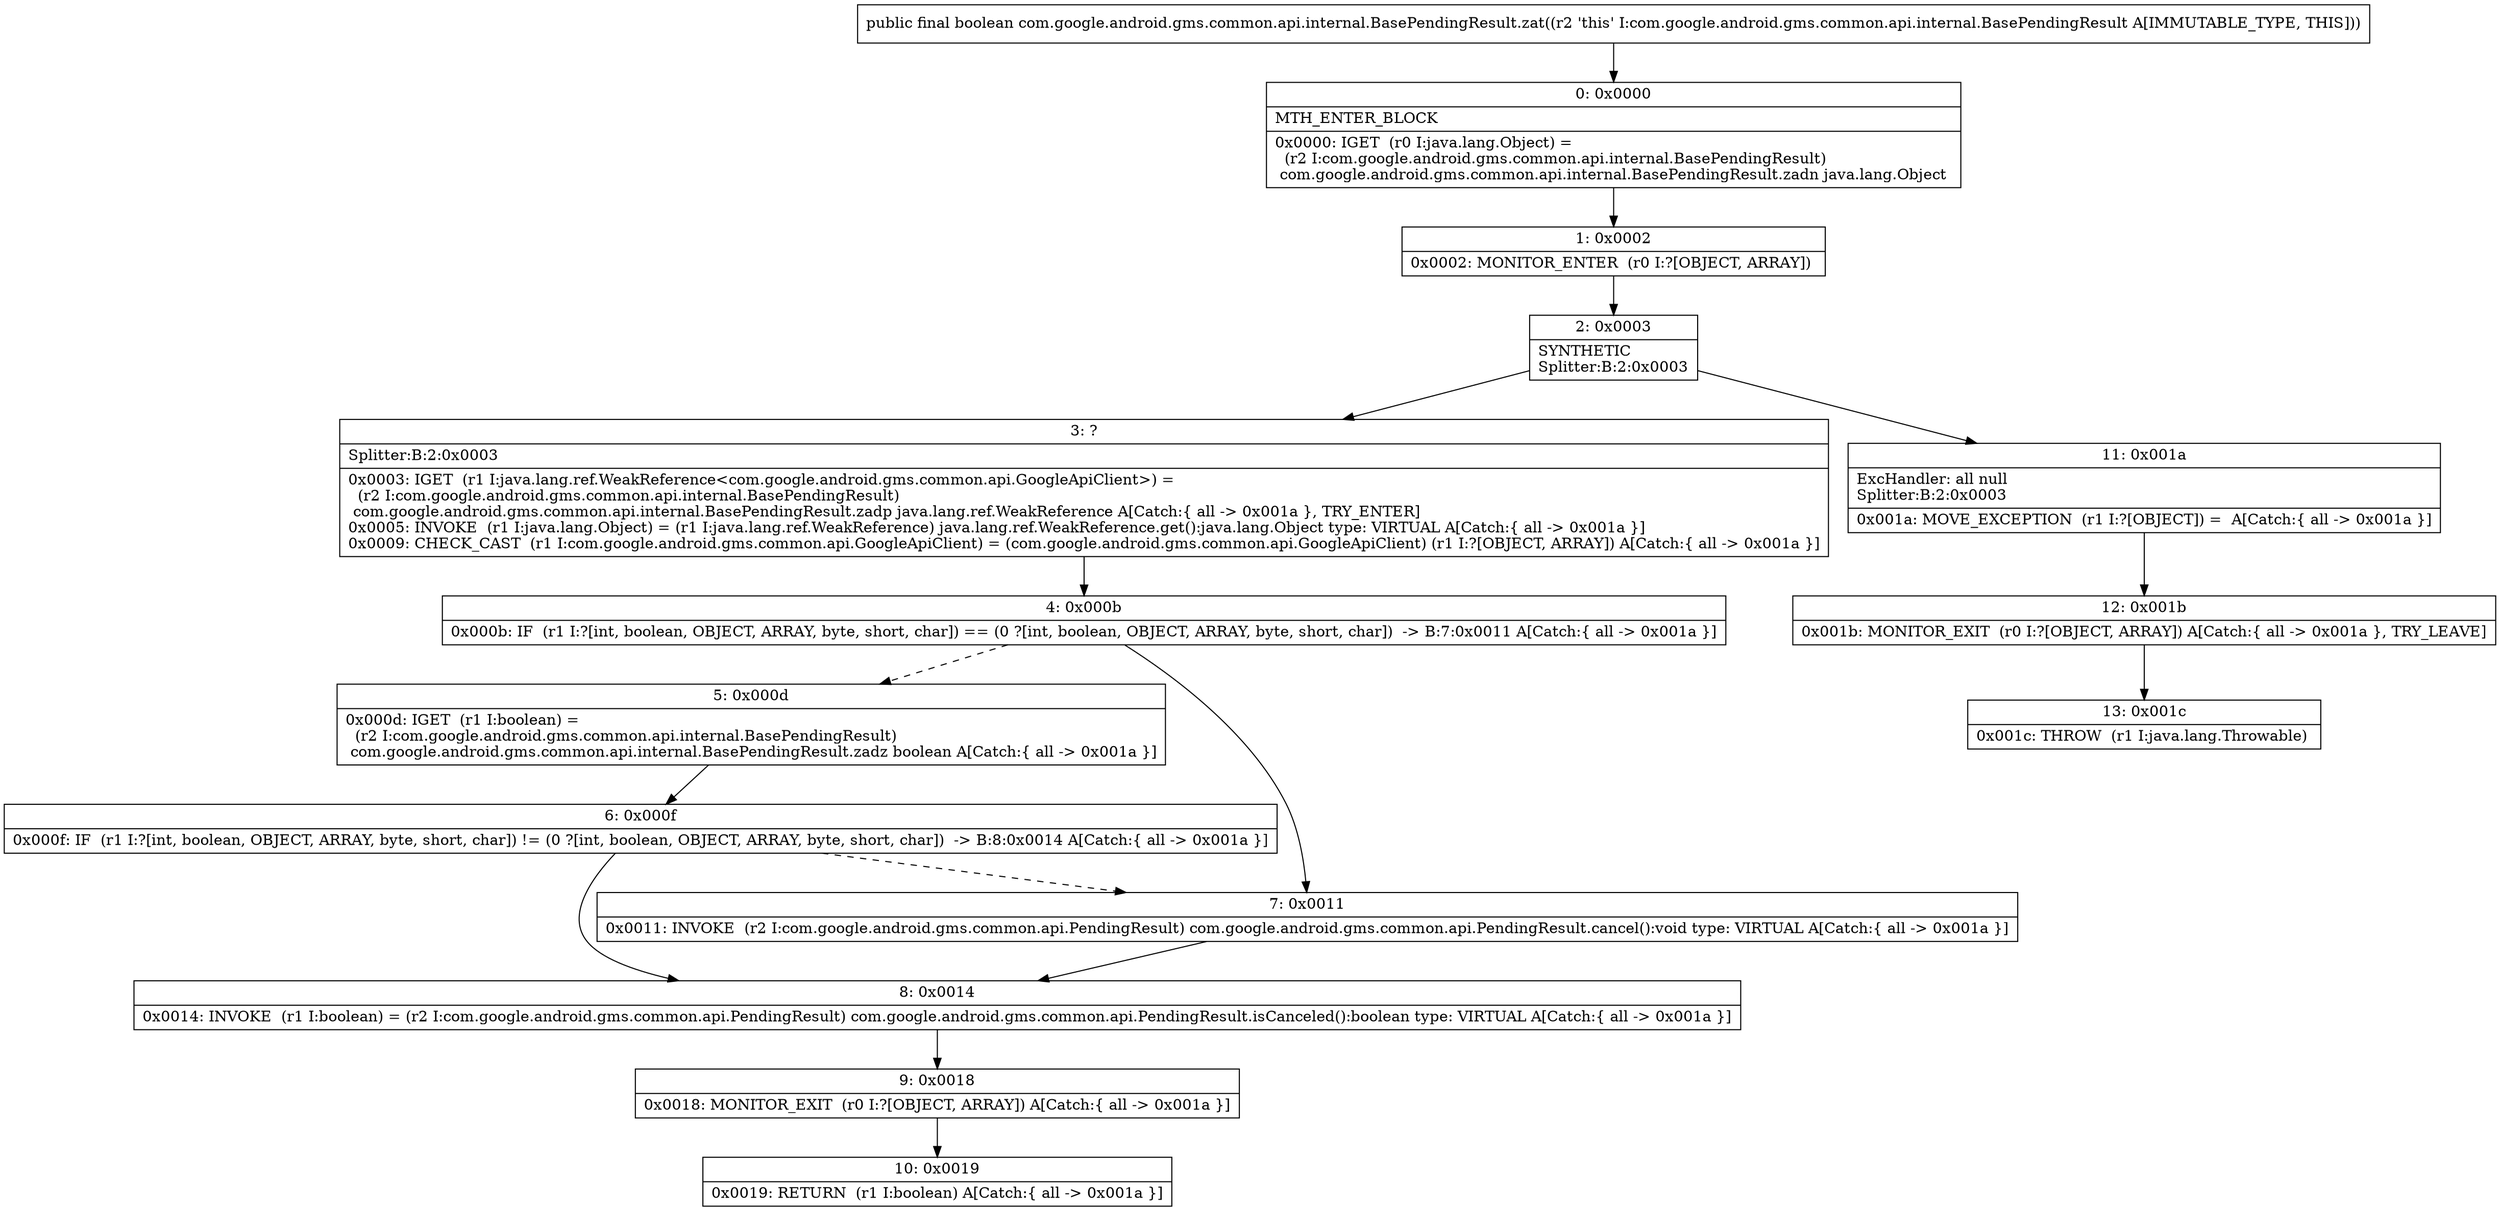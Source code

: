 digraph "CFG forcom.google.android.gms.common.api.internal.BasePendingResult.zat()Z" {
Node_0 [shape=record,label="{0\:\ 0x0000|MTH_ENTER_BLOCK\l|0x0000: IGET  (r0 I:java.lang.Object) = \l  (r2 I:com.google.android.gms.common.api.internal.BasePendingResult)\l com.google.android.gms.common.api.internal.BasePendingResult.zadn java.lang.Object \l}"];
Node_1 [shape=record,label="{1\:\ 0x0002|0x0002: MONITOR_ENTER  (r0 I:?[OBJECT, ARRAY]) \l}"];
Node_2 [shape=record,label="{2\:\ 0x0003|SYNTHETIC\lSplitter:B:2:0x0003\l}"];
Node_3 [shape=record,label="{3\:\ ?|Splitter:B:2:0x0003\l|0x0003: IGET  (r1 I:java.lang.ref.WeakReference\<com.google.android.gms.common.api.GoogleApiClient\>) = \l  (r2 I:com.google.android.gms.common.api.internal.BasePendingResult)\l com.google.android.gms.common.api.internal.BasePendingResult.zadp java.lang.ref.WeakReference A[Catch:\{ all \-\> 0x001a \}, TRY_ENTER]\l0x0005: INVOKE  (r1 I:java.lang.Object) = (r1 I:java.lang.ref.WeakReference) java.lang.ref.WeakReference.get():java.lang.Object type: VIRTUAL A[Catch:\{ all \-\> 0x001a \}]\l0x0009: CHECK_CAST  (r1 I:com.google.android.gms.common.api.GoogleApiClient) = (com.google.android.gms.common.api.GoogleApiClient) (r1 I:?[OBJECT, ARRAY]) A[Catch:\{ all \-\> 0x001a \}]\l}"];
Node_4 [shape=record,label="{4\:\ 0x000b|0x000b: IF  (r1 I:?[int, boolean, OBJECT, ARRAY, byte, short, char]) == (0 ?[int, boolean, OBJECT, ARRAY, byte, short, char])  \-\> B:7:0x0011 A[Catch:\{ all \-\> 0x001a \}]\l}"];
Node_5 [shape=record,label="{5\:\ 0x000d|0x000d: IGET  (r1 I:boolean) = \l  (r2 I:com.google.android.gms.common.api.internal.BasePendingResult)\l com.google.android.gms.common.api.internal.BasePendingResult.zadz boolean A[Catch:\{ all \-\> 0x001a \}]\l}"];
Node_6 [shape=record,label="{6\:\ 0x000f|0x000f: IF  (r1 I:?[int, boolean, OBJECT, ARRAY, byte, short, char]) != (0 ?[int, boolean, OBJECT, ARRAY, byte, short, char])  \-\> B:8:0x0014 A[Catch:\{ all \-\> 0x001a \}]\l}"];
Node_7 [shape=record,label="{7\:\ 0x0011|0x0011: INVOKE  (r2 I:com.google.android.gms.common.api.PendingResult) com.google.android.gms.common.api.PendingResult.cancel():void type: VIRTUAL A[Catch:\{ all \-\> 0x001a \}]\l}"];
Node_8 [shape=record,label="{8\:\ 0x0014|0x0014: INVOKE  (r1 I:boolean) = (r2 I:com.google.android.gms.common.api.PendingResult) com.google.android.gms.common.api.PendingResult.isCanceled():boolean type: VIRTUAL A[Catch:\{ all \-\> 0x001a \}]\l}"];
Node_9 [shape=record,label="{9\:\ 0x0018|0x0018: MONITOR_EXIT  (r0 I:?[OBJECT, ARRAY]) A[Catch:\{ all \-\> 0x001a \}]\l}"];
Node_10 [shape=record,label="{10\:\ 0x0019|0x0019: RETURN  (r1 I:boolean) A[Catch:\{ all \-\> 0x001a \}]\l}"];
Node_11 [shape=record,label="{11\:\ 0x001a|ExcHandler: all null\lSplitter:B:2:0x0003\l|0x001a: MOVE_EXCEPTION  (r1 I:?[OBJECT]) =  A[Catch:\{ all \-\> 0x001a \}]\l}"];
Node_12 [shape=record,label="{12\:\ 0x001b|0x001b: MONITOR_EXIT  (r0 I:?[OBJECT, ARRAY]) A[Catch:\{ all \-\> 0x001a \}, TRY_LEAVE]\l}"];
Node_13 [shape=record,label="{13\:\ 0x001c|0x001c: THROW  (r1 I:java.lang.Throwable) \l}"];
MethodNode[shape=record,label="{public final boolean com.google.android.gms.common.api.internal.BasePendingResult.zat((r2 'this' I:com.google.android.gms.common.api.internal.BasePendingResult A[IMMUTABLE_TYPE, THIS])) }"];
MethodNode -> Node_0;
Node_0 -> Node_1;
Node_1 -> Node_2;
Node_2 -> Node_3;
Node_2 -> Node_11;
Node_3 -> Node_4;
Node_4 -> Node_5[style=dashed];
Node_4 -> Node_7;
Node_5 -> Node_6;
Node_6 -> Node_7[style=dashed];
Node_6 -> Node_8;
Node_7 -> Node_8;
Node_8 -> Node_9;
Node_9 -> Node_10;
Node_11 -> Node_12;
Node_12 -> Node_13;
}

